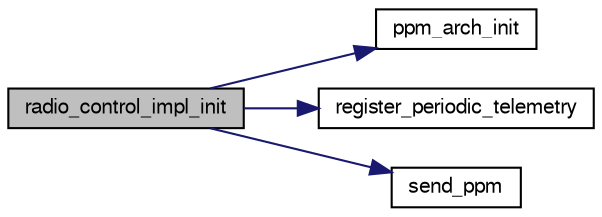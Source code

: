 digraph "radio_control_impl_init"
{
  edge [fontname="FreeSans",fontsize="10",labelfontname="FreeSans",labelfontsize="10"];
  node [fontname="FreeSans",fontsize="10",shape=record];
  rankdir="LR";
  Node1 [label="radio_control_impl_init",height=0.2,width=0.4,color="black", fillcolor="grey75", style="filled", fontcolor="black"];
  Node1 -> Node2 [color="midnightblue",fontsize="10",style="solid",fontname="FreeSans"];
  Node2 [label="ppm_arch_init",height=0.2,width=0.4,color="black", fillcolor="white", style="filled",URL="$chibios_2subsystems_2radio__control_2ppm__arch_8c.html#aa933c6924c3511448e65fc31e2d26129",tooltip="Architecture dependant code. "];
  Node1 -> Node3 [color="midnightblue",fontsize="10",style="solid",fontname="FreeSans"];
  Node3 [label="register_periodic_telemetry",height=0.2,width=0.4,color="black", fillcolor="white", style="filled",URL="$telemetry_8c.html#a8b8cf43739f06c54d16370c141b541a0",tooltip="Register a telemetry callback function. "];
  Node1 -> Node4 [color="midnightblue",fontsize="10",style="solid",fontname="FreeSans"];
  Node4 [label="send_ppm",height=0.2,width=0.4,color="black", fillcolor="white", style="filled",URL="$ppm_8c.html#a951dd64177a355966af22b53b68e756d"];
}
